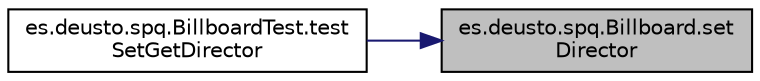 digraph "es.deusto.spq.Billboard.setDirector"
{
 // LATEX_PDF_SIZE
  edge [fontname="Helvetica",fontsize="10",labelfontname="Helvetica",labelfontsize="10"];
  node [fontname="Helvetica",fontsize="10",shape=record];
  rankdir="RL";
  Node1 [label="es.deusto.spq.Billboard.set\lDirector",height=0.2,width=0.4,color="black", fillcolor="grey75", style="filled", fontcolor="black",tooltip=" "];
  Node1 -> Node2 [dir="back",color="midnightblue",fontsize="10",style="solid",fontname="Helvetica"];
  Node2 [label="es.deusto.spq.BillboardTest.test\lSetGetDirector",height=0.2,width=0.4,color="black", fillcolor="white", style="filled",URL="$classes_1_1deusto_1_1spq_1_1_billboard_test.html#a10deee1957aba9d3e0f3ef8e41affed6",tooltip=" "];
}
